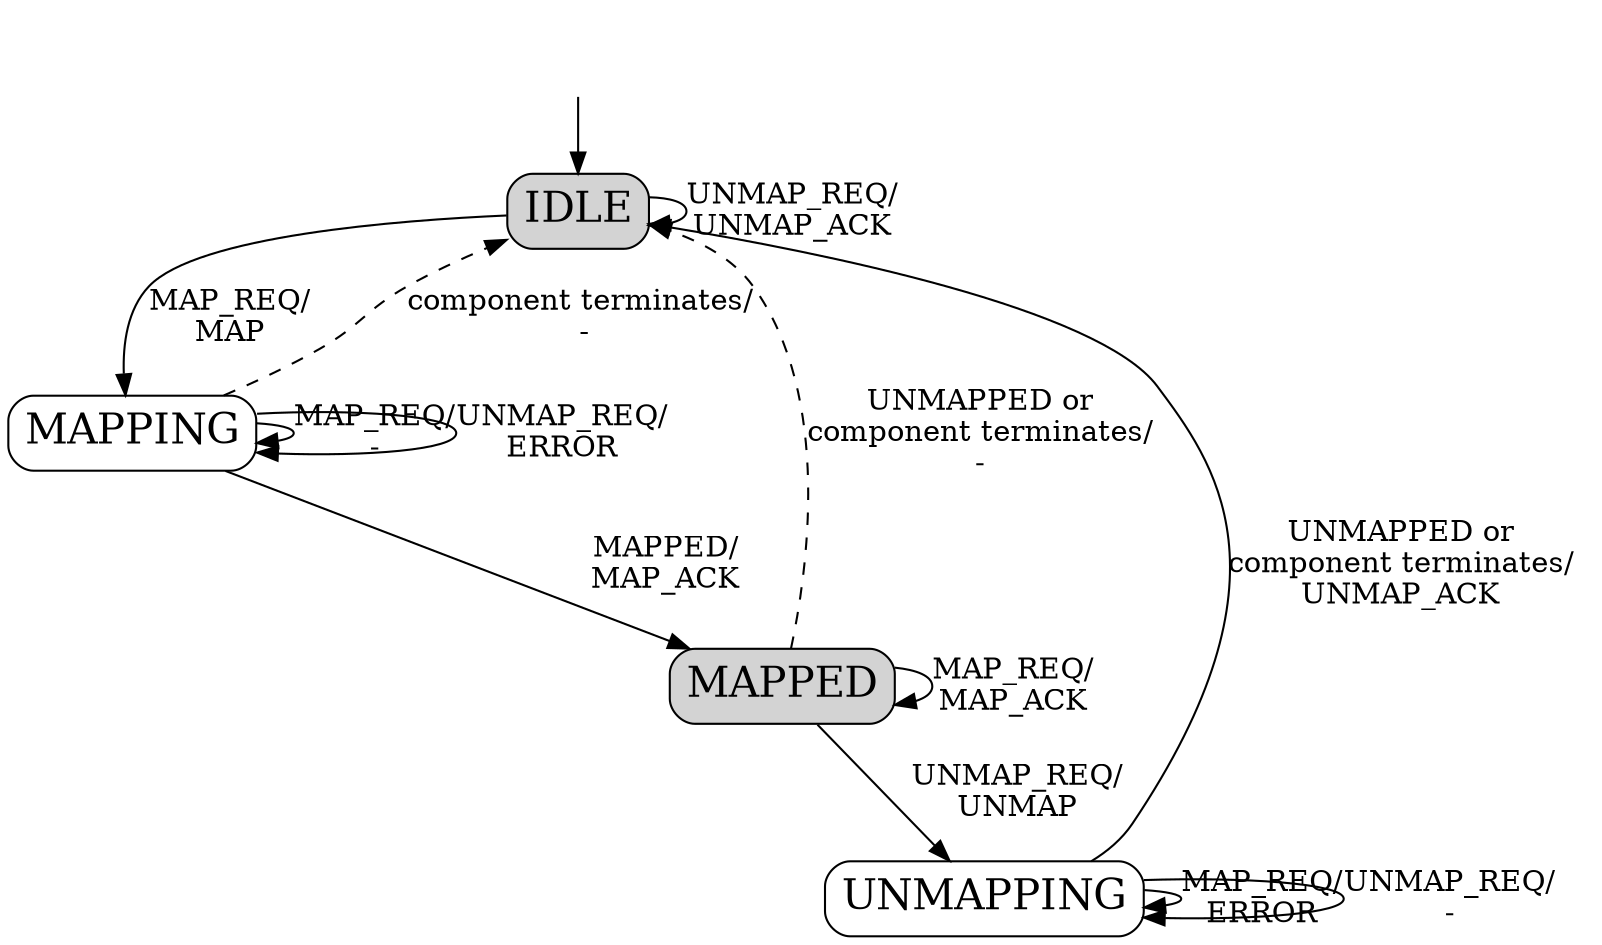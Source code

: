 /******************************************************************************
 * Copyright (c) 2000-2020 Ericsson Telecom AB
 * All rights reserved. This program and the accompanying materials
 * are made available under the terms of the Eclipse Public License v2.0
 * which accompanies this distribution, and is available at
 * https://www.eclipse.org/org/documents/epl-2.0/EPL-2.0.html
 *
 * Contributors:
 *   Balasko, Jeno
 *   Szabo, Janos Zoltan – initial implementation
 *   Ujhelyi, Gergo
 *
 ******************************************************************************/

digraph state_mach_mapping_mc {
    //states
    node [fontsize = 20]
    //start state (invisible)
    START [style = invis]
    // durable states
    node [shape = box, style = "filled,rounded", fillcolor = lightgray];
    IDLE;
    MAPPED;
    // transient states
    node[shape = box, style = rounded];
    MAPPING;
    UNMAPPING;
    //Edge
    edge [fontsize = 14];
    START -> IDLE [arrowtail="dot"];

    //edges to idle 
    IDLE -> IDLE [label = "UNMAP_REQ/\nUNMAP_ACK"];
    UNMAPPING -> IDLE [label = "UNMAPPED or\ncomponent terminates/\nUNMAP_ACK"];
    edge [fontsize = 14, style = dashed];
    MAPPED -> IDLE [label = "UNMAPPED or\ncomponent terminates/\n-"];
    MAPPING -> IDLE [label = "component terminates/\n -"];

    //edges to mapping
    edge [fontsize = 14, style = filled];
    IDLE -> MAPPING [label = "MAP_REQ/\nMAP"];
    MAPPING -> MAPPING [label = "MAP_REQ/\n-"];
    MAPPING -> MAPPING [label = "UNMAP_REQ/\nERROR"];

    //edges to mapped
    MAPPING -> MAPPED [label = "MAPPED/\nMAP_ACK"];
    MAPPED -> MAPPED [label = "MAP_REQ/\nMAP_ACK"];

    //edges to unmapping
    MAPPED -> UNMAPPING [label = "UNMAP_REQ/\nUNMAP"];
    UNMAPPING -> UNMAPPING [label = "MAP_REQ/\nERROR"];
    UNMAPPING -> UNMAPPING [label = "UNMAP_REQ/\n-"];
}
